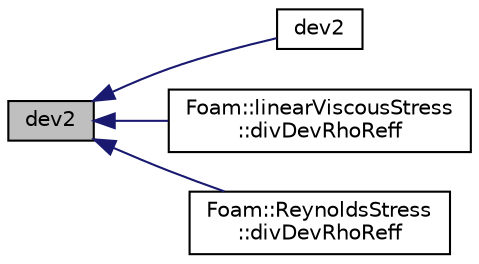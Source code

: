 digraph "dev2"
{
  bgcolor="transparent";
  edge [fontname="Helvetica",fontsize="10",labelfontname="Helvetica",labelfontsize="10"];
  node [fontname="Helvetica",fontsize="10",shape=record];
  rankdir="LR";
  Node1 [label="dev2",height=0.2,width=0.4,color="black", fillcolor="grey75", style="filled", fontcolor="black"];
  Node1 -> Node2 [dir="back",color="midnightblue",fontsize="10",style="solid",fontname="Helvetica"];
  Node2 [label="dev2",height=0.2,width=0.4,color="black",URL="$a10725.html#aea34019aeebb20465fc30469a3b04cc0"];
  Node1 -> Node3 [dir="back",color="midnightblue",fontsize="10",style="solid",fontname="Helvetica"];
  Node3 [label="Foam::linearViscousStress\l::divDevRhoReff",height=0.2,width=0.4,color="black",URL="$a01349.html#acc389cc45eb481c08fc9fdbe24edd0da",tooltip="Return the source term for the momentum equation. "];
  Node1 -> Node4 [dir="back",color="midnightblue",fontsize="10",style="solid",fontname="Helvetica"];
  Node4 [label="Foam::ReynoldsStress\l::divDevRhoReff",height=0.2,width=0.4,color="black",URL="$a02190.html#acc389cc45eb481c08fc9fdbe24edd0da",tooltip="Return the source term for the momentum equation. "];
}
